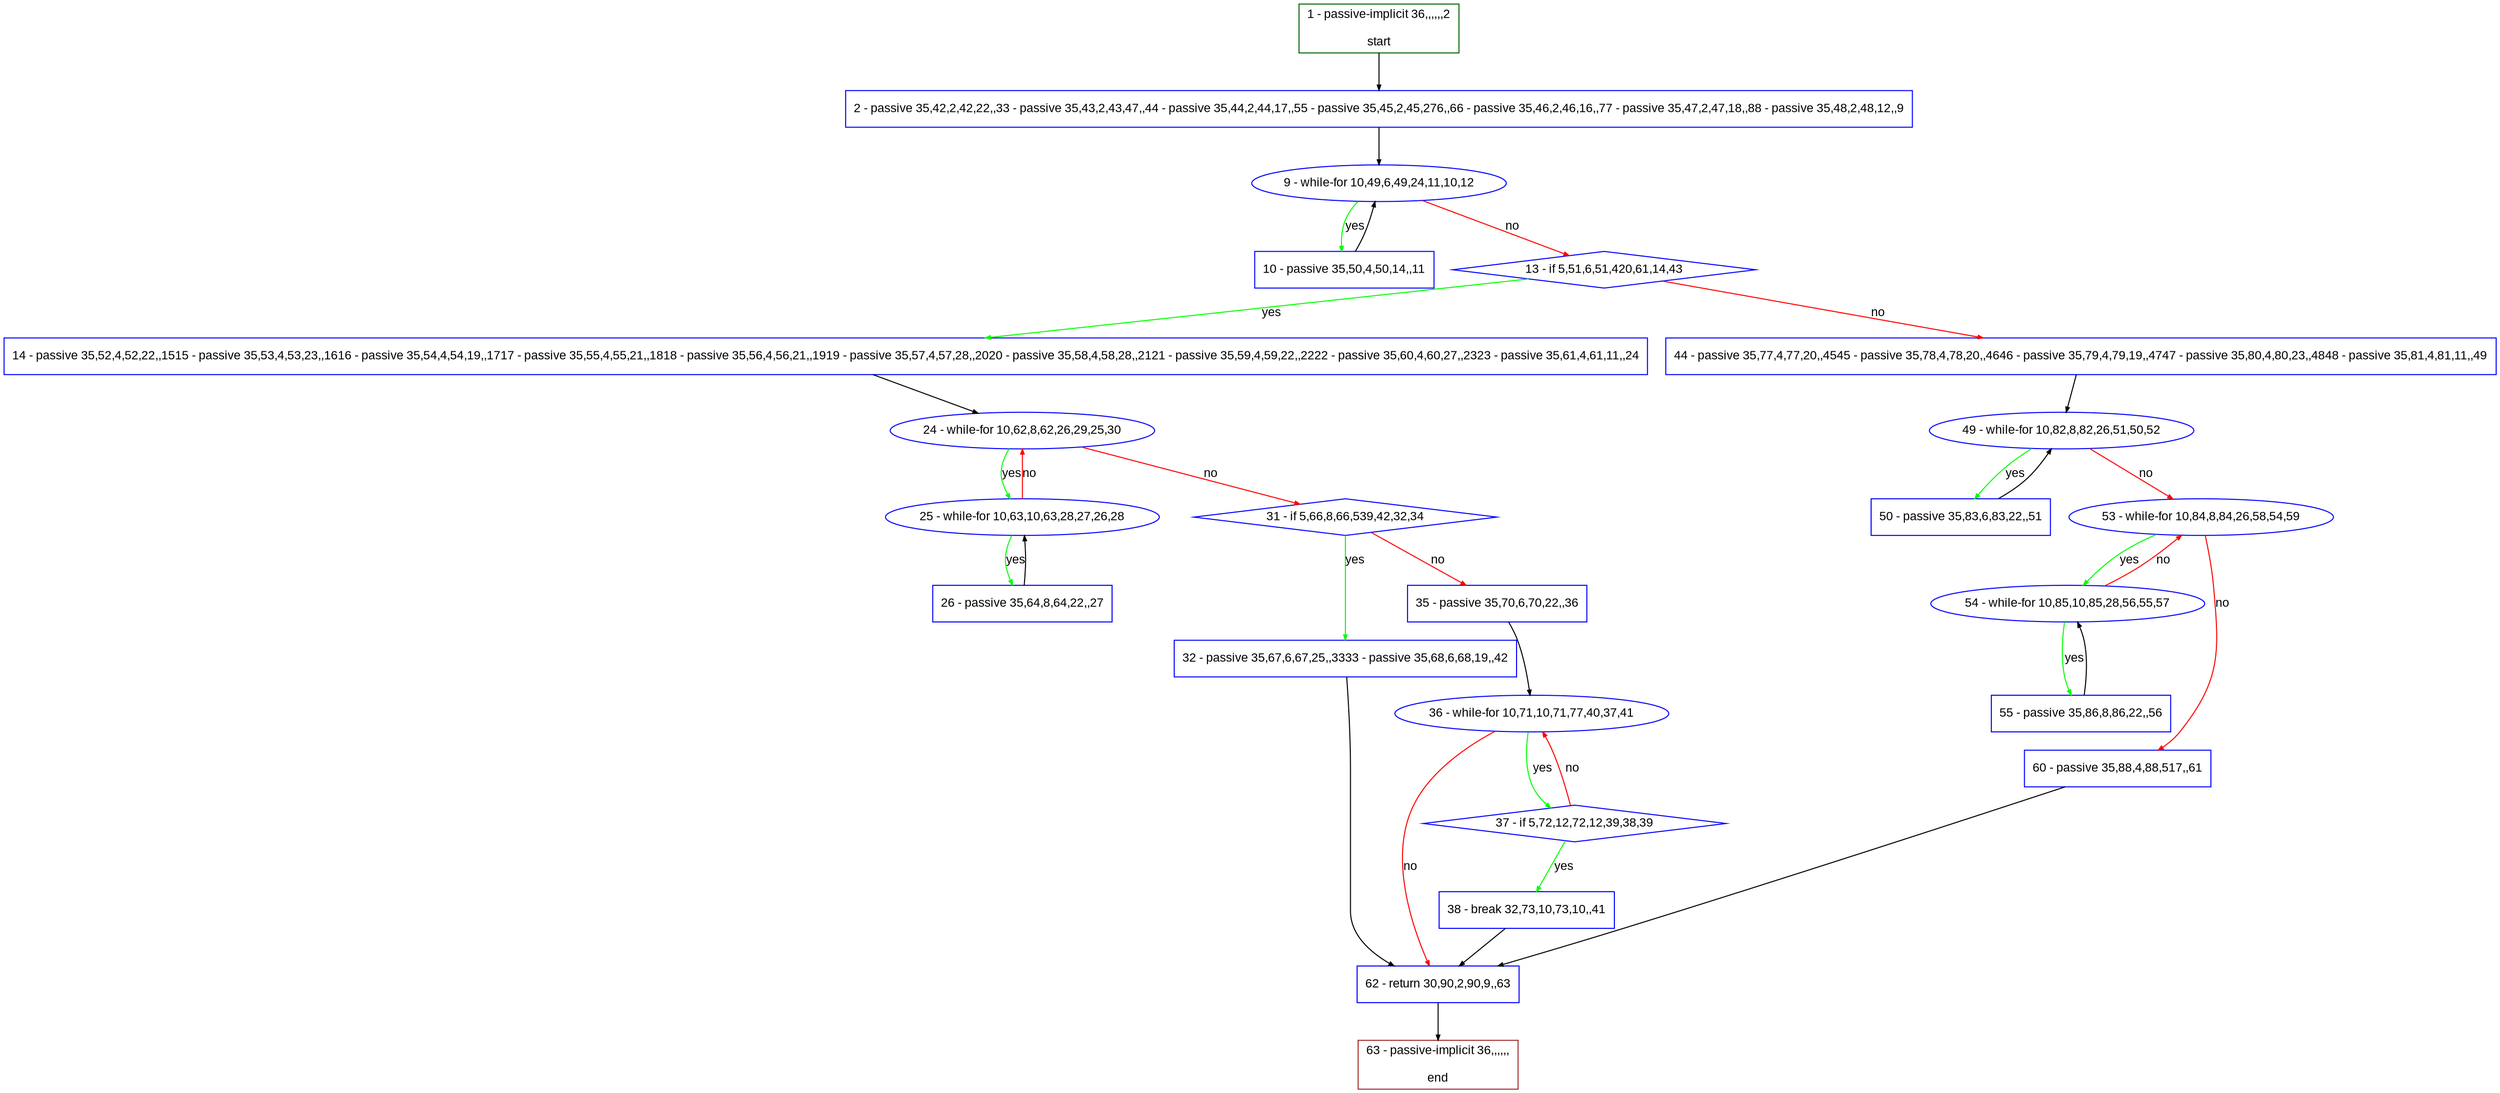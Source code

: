 digraph "" {
  graph [pack="true", label="", fontsize="12", packmode="clust", fontname="Arial", fillcolor="#FFFFCC", bgcolor="white", style="rounded,filled", compound="true"];
  node [node_initialized="no", label="", color="grey", fontsize="12", fillcolor="white", fontname="Arial", style="filled", shape="rectangle", compound="true", fixedsize="false"];
  edge [fontcolor="black", arrowhead="normal", arrowtail="none", arrowsize="0.5", ltail="", label="", color="black", fontsize="12", lhead="", fontname="Arial", dir="forward", compound="true"];
  __N1 [label="2 - passive 35,42,2,42,22,,33 - passive 35,43,2,43,47,,44 - passive 35,44,2,44,17,,55 - passive 35,45,2,45,276,,66 - passive 35,46,2,46,16,,77 - passive 35,47,2,47,18,,88 - passive 35,48,2,48,12,,9", color="#0000ff", fillcolor="#ffffff", style="filled", shape="box"];
  __N2 [label="1 - passive-implicit 36,,,,,,2\n\nstart", color="#006400", fillcolor="#ffffff", style="filled", shape="box"];
  __N3 [label="9 - while-for 10,49,6,49,24,11,10,12", color="#0000ff", fillcolor="#ffffff", style="filled", shape="oval"];
  __N4 [label="10 - passive 35,50,4,50,14,,11", color="#0000ff", fillcolor="#ffffff", style="filled", shape="box"];
  __N5 [label="13 - if 5,51,6,51,420,61,14,43", color="#0000ff", fillcolor="#ffffff", style="filled", shape="diamond"];
  __N6 [label="14 - passive 35,52,4,52,22,,1515 - passive 35,53,4,53,23,,1616 - passive 35,54,4,54,19,,1717 - passive 35,55,4,55,21,,1818 - passive 35,56,4,56,21,,1919 - passive 35,57,4,57,28,,2020 - passive 35,58,4,58,28,,2121 - passive 35,59,4,59,22,,2222 - passive 35,60,4,60,27,,2323 - passive 35,61,4,61,11,,24", color="#0000ff", fillcolor="#ffffff", style="filled", shape="box"];
  __N7 [label="44 - passive 35,77,4,77,20,,4545 - passive 35,78,4,78,20,,4646 - passive 35,79,4,79,19,,4747 - passive 35,80,4,80,23,,4848 - passive 35,81,4,81,11,,49", color="#0000ff", fillcolor="#ffffff", style="filled", shape="box"];
  __N8 [label="24 - while-for 10,62,8,62,26,29,25,30", color="#0000ff", fillcolor="#ffffff", style="filled", shape="oval"];
  __N9 [label="25 - while-for 10,63,10,63,28,27,26,28", color="#0000ff", fillcolor="#ffffff", style="filled", shape="oval"];
  __N10 [label="31 - if 5,66,8,66,539,42,32,34", color="#0000ff", fillcolor="#ffffff", style="filled", shape="diamond"];
  __N11 [label="26 - passive 35,64,8,64,22,,27", color="#0000ff", fillcolor="#ffffff", style="filled", shape="box"];
  __N12 [label="32 - passive 35,67,6,67,25,,3333 - passive 35,68,6,68,19,,42", color="#0000ff", fillcolor="#ffffff", style="filled", shape="box"];
  __N13 [label="35 - passive 35,70,6,70,22,,36", color="#0000ff", fillcolor="#ffffff", style="filled", shape="box"];
  __N14 [label="62 - return 30,90,2,90,9,,63", color="#0000ff", fillcolor="#ffffff", style="filled", shape="box"];
  __N15 [label="36 - while-for 10,71,10,71,77,40,37,41", color="#0000ff", fillcolor="#ffffff", style="filled", shape="oval"];
  __N16 [label="37 - if 5,72,12,72,12,39,38,39", color="#0000ff", fillcolor="#ffffff", style="filled", shape="diamond"];
  __N17 [label="38 - break 32,73,10,73,10,,41", color="#0000ff", fillcolor="#ffffff", style="filled", shape="box"];
  __N18 [label="49 - while-for 10,82,8,82,26,51,50,52", color="#0000ff", fillcolor="#ffffff", style="filled", shape="oval"];
  __N19 [label="50 - passive 35,83,6,83,22,,51", color="#0000ff", fillcolor="#ffffff", style="filled", shape="box"];
  __N20 [label="53 - while-for 10,84,8,84,26,58,54,59", color="#0000ff", fillcolor="#ffffff", style="filled", shape="oval"];
  __N21 [label="54 - while-for 10,85,10,85,28,56,55,57", color="#0000ff", fillcolor="#ffffff", style="filled", shape="oval"];
  __N22 [label="60 - passive 35,88,4,88,517,,61", color="#0000ff", fillcolor="#ffffff", style="filled", shape="box"];
  __N23 [label="55 - passive 35,86,8,86,22,,56", color="#0000ff", fillcolor="#ffffff", style="filled", shape="box"];
  __N24 [label="63 - passive-implicit 36,,,,,,\n\nend", color="#a52a2a", fillcolor="#ffffff", style="filled", shape="box"];
  __N2 -> __N1 [arrowhead="normal", arrowtail="none", color="#000000", label="", dir="forward"];
  __N1 -> __N3 [arrowhead="normal", arrowtail="none", color="#000000", label="", dir="forward"];
  __N3 -> __N4 [arrowhead="normal", arrowtail="none", color="#00ff00", label="yes", dir="forward"];
  __N4 -> __N3 [arrowhead="normal", arrowtail="none", color="#000000", label="", dir="forward"];
  __N3 -> __N5 [arrowhead="normal", arrowtail="none", color="#ff0000", label="no", dir="forward"];
  __N5 -> __N6 [arrowhead="normal", arrowtail="none", color="#00ff00", label="yes", dir="forward"];
  __N5 -> __N7 [arrowhead="normal", arrowtail="none", color="#ff0000", label="no", dir="forward"];
  __N6 -> __N8 [arrowhead="normal", arrowtail="none", color="#000000", label="", dir="forward"];
  __N8 -> __N9 [arrowhead="normal", arrowtail="none", color="#00ff00", label="yes", dir="forward"];
  __N9 -> __N8 [arrowhead="normal", arrowtail="none", color="#ff0000", label="no", dir="forward"];
  __N8 -> __N10 [arrowhead="normal", arrowtail="none", color="#ff0000", label="no", dir="forward"];
  __N9 -> __N11 [arrowhead="normal", arrowtail="none", color="#00ff00", label="yes", dir="forward"];
  __N11 -> __N9 [arrowhead="normal", arrowtail="none", color="#000000", label="", dir="forward"];
  __N10 -> __N12 [arrowhead="normal", arrowtail="none", color="#00ff00", label="yes", dir="forward"];
  __N10 -> __N13 [arrowhead="normal", arrowtail="none", color="#ff0000", label="no", dir="forward"];
  __N12 -> __N14 [arrowhead="normal", arrowtail="none", color="#000000", label="", dir="forward"];
  __N13 -> __N15 [arrowhead="normal", arrowtail="none", color="#000000", label="", dir="forward"];
  __N15 -> __N16 [arrowhead="normal", arrowtail="none", color="#00ff00", label="yes", dir="forward"];
  __N16 -> __N15 [arrowhead="normal", arrowtail="none", color="#ff0000", label="no", dir="forward"];
  __N15 -> __N14 [arrowhead="normal", arrowtail="none", color="#ff0000", label="no", dir="forward"];
  __N16 -> __N17 [arrowhead="normal", arrowtail="none", color="#00ff00", label="yes", dir="forward"];
  __N17 -> __N14 [arrowhead="normal", arrowtail="none", color="#000000", label="", dir="forward"];
  __N7 -> __N18 [arrowhead="normal", arrowtail="none", color="#000000", label="", dir="forward"];
  __N18 -> __N19 [arrowhead="normal", arrowtail="none", color="#00ff00", label="yes", dir="forward"];
  __N19 -> __N18 [arrowhead="normal", arrowtail="none", color="#000000", label="", dir="forward"];
  __N18 -> __N20 [arrowhead="normal", arrowtail="none", color="#ff0000", label="no", dir="forward"];
  __N20 -> __N21 [arrowhead="normal", arrowtail="none", color="#00ff00", label="yes", dir="forward"];
  __N21 -> __N20 [arrowhead="normal", arrowtail="none", color="#ff0000", label="no", dir="forward"];
  __N20 -> __N22 [arrowhead="normal", arrowtail="none", color="#ff0000", label="no", dir="forward"];
  __N21 -> __N23 [arrowhead="normal", arrowtail="none", color="#00ff00", label="yes", dir="forward"];
  __N23 -> __N21 [arrowhead="normal", arrowtail="none", color="#000000", label="", dir="forward"];
  __N22 -> __N14 [arrowhead="normal", arrowtail="none", color="#000000", label="", dir="forward"];
  __N14 -> __N24 [arrowhead="normal", arrowtail="none", color="#000000", label="", dir="forward"];
}
